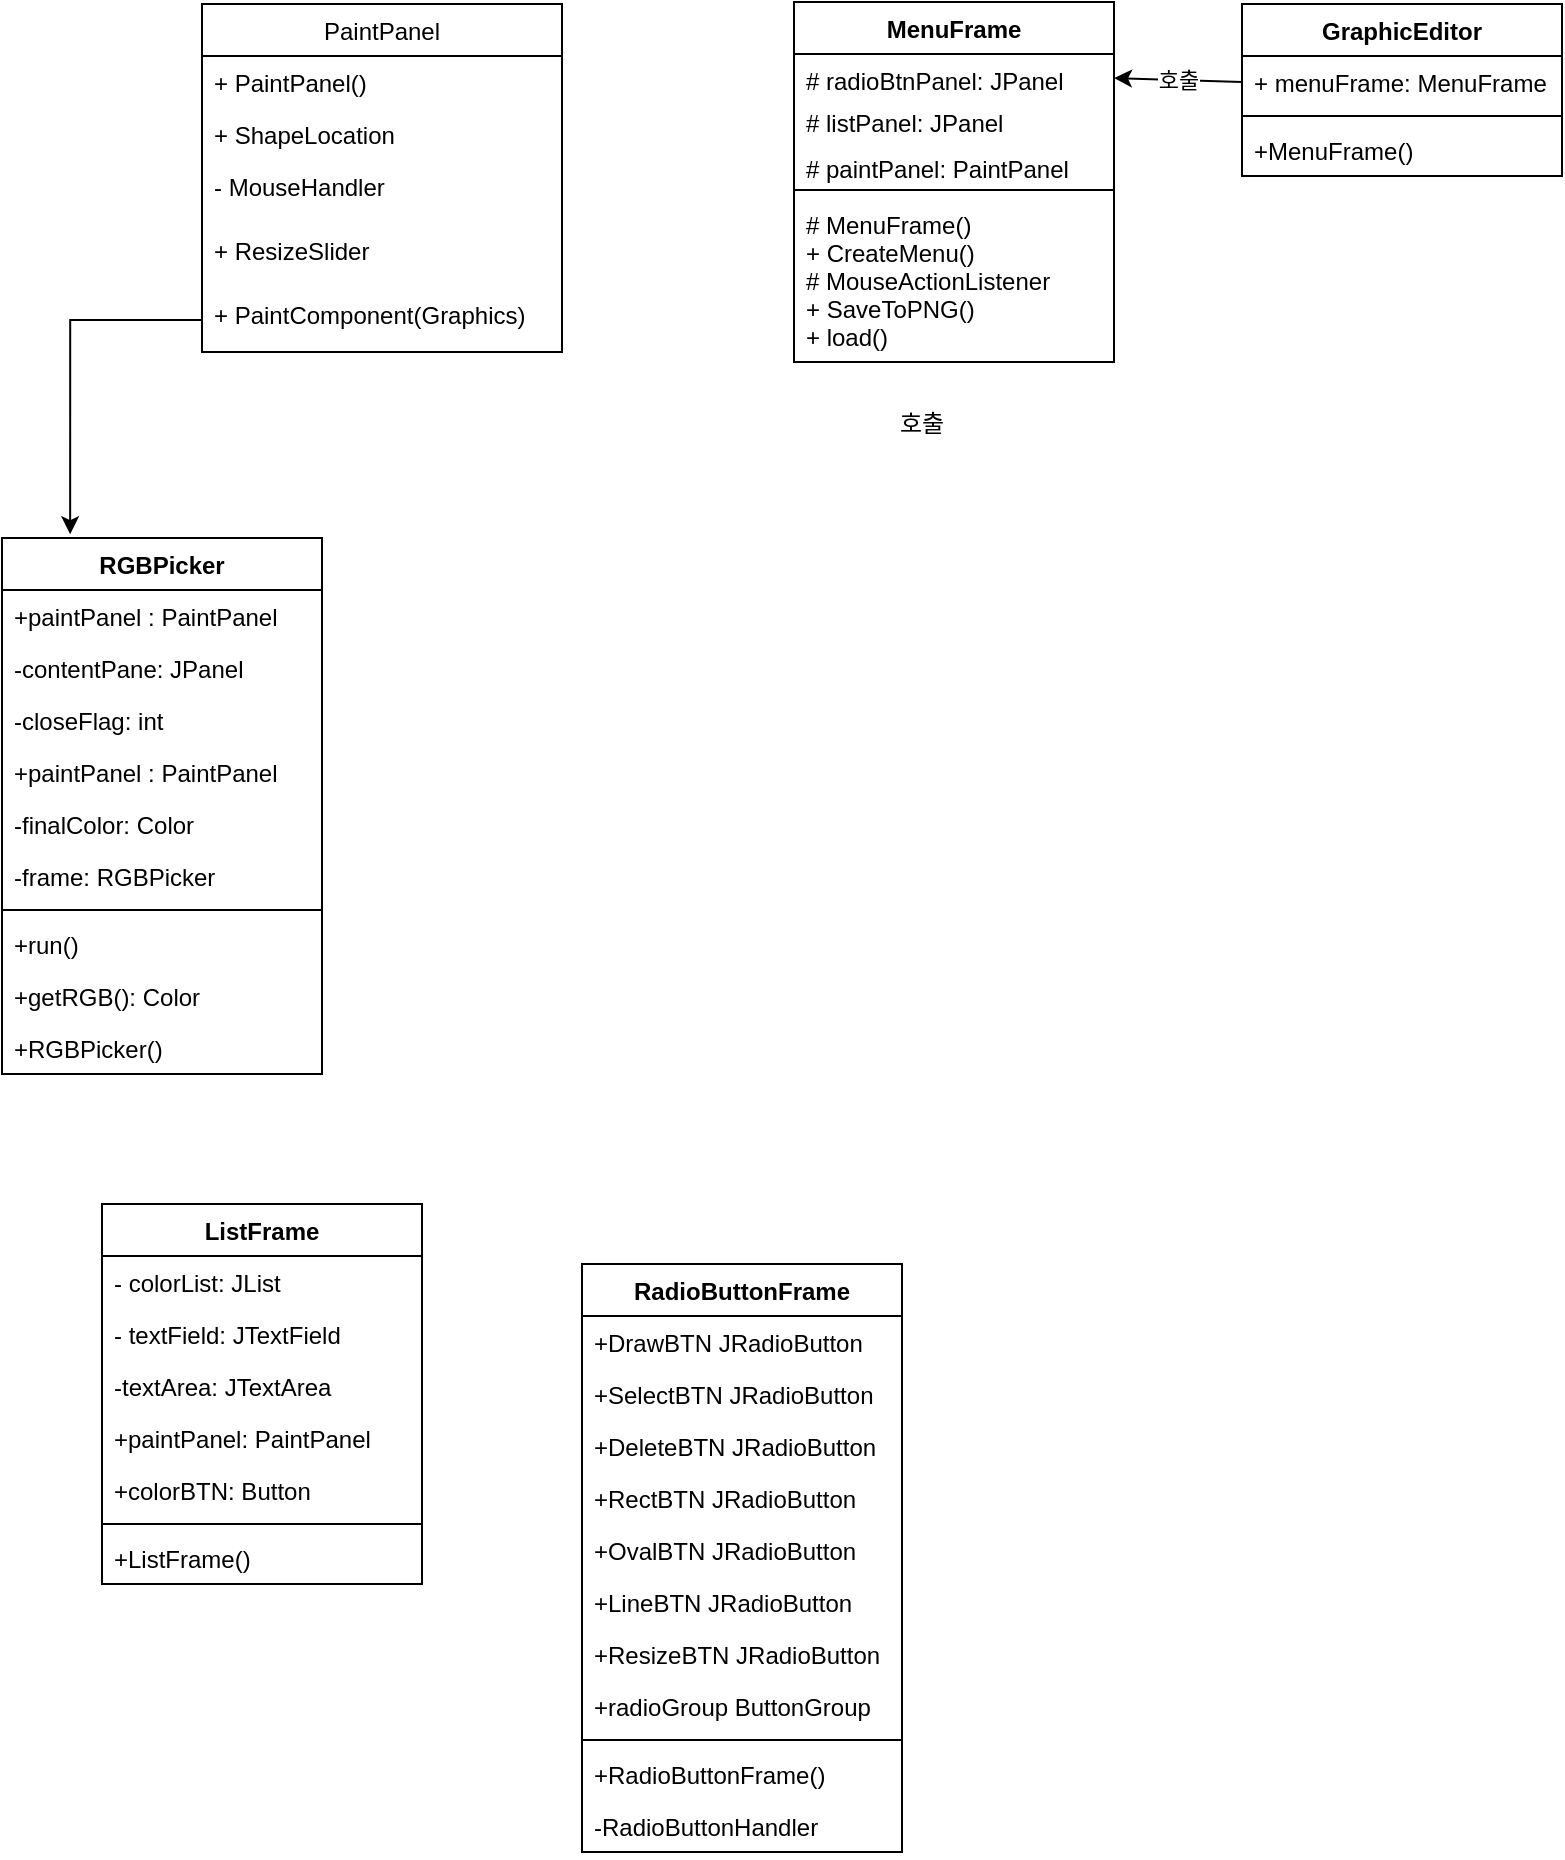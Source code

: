 <mxfile version="13.10.4" type="github">
  <diagram id="C5RBs43oDa-KdzZeNtuy" name="Page-1">
    <mxGraphModel dx="1422" dy="794" grid="1" gridSize="10" guides="1" tooltips="1" connect="1" arrows="1" fold="1" page="1" pageScale="1" pageWidth="827" pageHeight="1169" math="0" shadow="0">
      <root>
        <mxCell id="WIyWlLk6GJQsqaUBKTNV-0" />
        <mxCell id="WIyWlLk6GJQsqaUBKTNV-1" parent="WIyWlLk6GJQsqaUBKTNV-0" />
        <mxCell id="fJ5ydiE3M63_90b_oOJK-4" value="GraphicEditor" style="swimlane;fontStyle=1;align=center;verticalAlign=top;childLayout=stackLayout;horizontal=1;startSize=26;horizontalStack=0;resizeParent=1;resizeParentMax=0;resizeLast=0;collapsible=1;marginBottom=0;" vertex="1" parent="WIyWlLk6GJQsqaUBKTNV-1">
          <mxGeometry x="640" y="50" width="160" height="86" as="geometry" />
        </mxCell>
        <mxCell id="fJ5ydiE3M63_90b_oOJK-5" value="+ menuFrame: MenuFrame" style="text;strokeColor=none;fillColor=none;align=left;verticalAlign=top;spacingLeft=4;spacingRight=4;overflow=hidden;rotatable=0;points=[[0,0.5],[1,0.5]];portConstraint=eastwest;" vertex="1" parent="fJ5ydiE3M63_90b_oOJK-4">
          <mxGeometry y="26" width="160" height="26" as="geometry" />
        </mxCell>
        <mxCell id="fJ5ydiE3M63_90b_oOJK-6" value="" style="line;strokeWidth=1;fillColor=none;align=left;verticalAlign=middle;spacingTop=-1;spacingLeft=3;spacingRight=3;rotatable=0;labelPosition=right;points=[];portConstraint=eastwest;" vertex="1" parent="fJ5ydiE3M63_90b_oOJK-4">
          <mxGeometry y="52" width="160" height="8" as="geometry" />
        </mxCell>
        <mxCell id="fJ5ydiE3M63_90b_oOJK-7" value="+MenuFrame()" style="text;strokeColor=none;fillColor=none;align=left;verticalAlign=top;spacingLeft=4;spacingRight=4;overflow=hidden;rotatable=0;points=[[0,0.5],[1,0.5]];portConstraint=eastwest;" vertex="1" parent="fJ5ydiE3M63_90b_oOJK-4">
          <mxGeometry y="60" width="160" height="26" as="geometry" />
        </mxCell>
        <mxCell id="fJ5ydiE3M63_90b_oOJK-8" value="MenuFrame" style="swimlane;fontStyle=1;align=center;verticalAlign=top;childLayout=stackLayout;horizontal=1;startSize=26;horizontalStack=0;resizeParent=1;resizeParentMax=0;resizeLast=0;collapsible=1;marginBottom=0;" vertex="1" parent="WIyWlLk6GJQsqaUBKTNV-1">
          <mxGeometry x="416" y="49" width="160" height="180" as="geometry" />
        </mxCell>
        <mxCell id="fJ5ydiE3M63_90b_oOJK-9" value="# radioBtnPanel: JPanel" style="text;strokeColor=none;fillColor=none;align=left;verticalAlign=top;spacingLeft=4;spacingRight=4;overflow=hidden;rotatable=0;points=[[0,0.5],[1,0.5]];portConstraint=eastwest;" vertex="1" parent="fJ5ydiE3M63_90b_oOJK-8">
          <mxGeometry y="26" width="160" height="24" as="geometry" />
        </mxCell>
        <mxCell id="fJ5ydiE3M63_90b_oOJK-24" value="# listPanel: JPanel" style="text;strokeColor=none;fillColor=none;align=left;verticalAlign=middle;spacingLeft=4;spacingRight=4;overflow=hidden;rotatable=0;points=[[0,0.5],[1,0.5]];portConstraint=eastwest;" vertex="1" parent="fJ5ydiE3M63_90b_oOJK-8">
          <mxGeometry y="50" width="160" height="20" as="geometry" />
        </mxCell>
        <mxCell id="fJ5ydiE3M63_90b_oOJK-25" value="# paintPanel: PaintPanel" style="text;strokeColor=none;fillColor=none;align=left;verticalAlign=top;spacingLeft=4;spacingRight=4;overflow=hidden;rotatable=0;points=[[0,0.5],[1,0.5]];portConstraint=eastwest;" vertex="1" parent="fJ5ydiE3M63_90b_oOJK-8">
          <mxGeometry y="70" width="160" height="20" as="geometry" />
        </mxCell>
        <mxCell id="fJ5ydiE3M63_90b_oOJK-10" value="" style="line;strokeWidth=1;fillColor=none;align=left;verticalAlign=middle;spacingTop=-1;spacingLeft=3;spacingRight=3;rotatable=0;labelPosition=right;points=[];portConstraint=eastwest;" vertex="1" parent="fJ5ydiE3M63_90b_oOJK-8">
          <mxGeometry y="90" width="160" height="8" as="geometry" />
        </mxCell>
        <mxCell id="fJ5ydiE3M63_90b_oOJK-11" value="# MenuFrame()&#xa;+ CreateMenu()&#xa;# MouseActionListener&#xa;+ SaveToPNG()&#xa;+ load()&#xa;&#xa;" style="text;strokeColor=none;fillColor=none;align=left;verticalAlign=top;spacingLeft=4;spacingRight=4;overflow=hidden;rotatable=0;points=[[0,0.5],[1,0.5]];portConstraint=eastwest;" vertex="1" parent="fJ5ydiE3M63_90b_oOJK-8">
          <mxGeometry y="98" width="160" height="82" as="geometry" />
        </mxCell>
        <mxCell id="fJ5ydiE3M63_90b_oOJK-18" value="PaintPanel" style="swimlane;fontStyle=0;childLayout=stackLayout;horizontal=1;startSize=26;fillColor=none;horizontalStack=0;resizeParent=1;resizeParentMax=0;resizeLast=0;collapsible=1;marginBottom=0;" vertex="1" parent="WIyWlLk6GJQsqaUBKTNV-1">
          <mxGeometry x="120" y="50" width="180" height="174" as="geometry" />
        </mxCell>
        <mxCell id="fJ5ydiE3M63_90b_oOJK-19" value="+ PaintPanel()" style="text;strokeColor=none;fillColor=none;align=left;verticalAlign=top;spacingLeft=4;spacingRight=4;overflow=hidden;rotatable=0;points=[[0,0.5],[1,0.5]];portConstraint=eastwest;" vertex="1" parent="fJ5ydiE3M63_90b_oOJK-18">
          <mxGeometry y="26" width="180" height="26" as="geometry" />
        </mxCell>
        <mxCell id="fJ5ydiE3M63_90b_oOJK-20" value="+ ShapeLocation" style="text;strokeColor=none;fillColor=none;align=left;verticalAlign=top;spacingLeft=4;spacingRight=4;overflow=hidden;rotatable=0;points=[[0,0.5],[1,0.5]];portConstraint=eastwest;" vertex="1" parent="fJ5ydiE3M63_90b_oOJK-18">
          <mxGeometry y="52" width="180" height="26" as="geometry" />
        </mxCell>
        <mxCell id="fJ5ydiE3M63_90b_oOJK-21" value="- MouseHandler&#xa;&#xa;" style="text;strokeColor=none;fillColor=none;align=left;verticalAlign=top;spacingLeft=4;spacingRight=4;overflow=hidden;rotatable=0;points=[[0,0.5],[1,0.5]];portConstraint=eastwest;" vertex="1" parent="fJ5ydiE3M63_90b_oOJK-18">
          <mxGeometry y="78" width="180" height="32" as="geometry" />
        </mxCell>
        <mxCell id="fJ5ydiE3M63_90b_oOJK-23" value="+ ResizeSlider" style="text;strokeColor=none;fillColor=none;align=left;verticalAlign=top;spacingLeft=4;spacingRight=4;overflow=hidden;rotatable=0;points=[[0,0.5],[1,0.5]];portConstraint=eastwest;" vertex="1" parent="fJ5ydiE3M63_90b_oOJK-18">
          <mxGeometry y="110" width="180" height="32" as="geometry" />
        </mxCell>
        <mxCell id="fJ5ydiE3M63_90b_oOJK-26" value="+ PaintComponent(Graphics)" style="text;strokeColor=none;fillColor=none;align=left;verticalAlign=top;spacingLeft=4;spacingRight=4;overflow=hidden;rotatable=0;points=[[0,0.5],[1,0.5]];portConstraint=eastwest;" vertex="1" parent="fJ5ydiE3M63_90b_oOJK-18">
          <mxGeometry y="142" width="180" height="32" as="geometry" />
        </mxCell>
        <mxCell id="fJ5ydiE3M63_90b_oOJK-39" value="ListFrame" style="swimlane;fontStyle=1;align=center;verticalAlign=top;childLayout=stackLayout;horizontal=1;startSize=26;horizontalStack=0;resizeParent=1;resizeParentMax=0;resizeLast=0;collapsible=1;marginBottom=0;" vertex="1" parent="WIyWlLk6GJQsqaUBKTNV-1">
          <mxGeometry x="70" y="650" width="160" height="190" as="geometry" />
        </mxCell>
        <mxCell id="fJ5ydiE3M63_90b_oOJK-40" value="- colorList: JList" style="text;strokeColor=none;fillColor=none;align=left;verticalAlign=top;spacingLeft=4;spacingRight=4;overflow=hidden;rotatable=0;points=[[0,0.5],[1,0.5]];portConstraint=eastwest;" vertex="1" parent="fJ5ydiE3M63_90b_oOJK-39">
          <mxGeometry y="26" width="160" height="26" as="geometry" />
        </mxCell>
        <mxCell id="fJ5ydiE3M63_90b_oOJK-43" value="- textField: JTextField" style="text;strokeColor=none;fillColor=none;align=left;verticalAlign=top;spacingLeft=4;spacingRight=4;overflow=hidden;rotatable=0;points=[[0,0.5],[1,0.5]];portConstraint=eastwest;" vertex="1" parent="fJ5ydiE3M63_90b_oOJK-39">
          <mxGeometry y="52" width="160" height="26" as="geometry" />
        </mxCell>
        <mxCell id="fJ5ydiE3M63_90b_oOJK-44" value="-textArea: JTextArea" style="text;strokeColor=none;fillColor=none;align=left;verticalAlign=top;spacingLeft=4;spacingRight=4;overflow=hidden;rotatable=0;points=[[0,0.5],[1,0.5]];portConstraint=eastwest;" vertex="1" parent="fJ5ydiE3M63_90b_oOJK-39">
          <mxGeometry y="78" width="160" height="26" as="geometry" />
        </mxCell>
        <mxCell id="fJ5ydiE3M63_90b_oOJK-45" value="+paintPanel: PaintPanel" style="text;strokeColor=none;fillColor=none;align=left;verticalAlign=top;spacingLeft=4;spacingRight=4;overflow=hidden;rotatable=0;points=[[0,0.5],[1,0.5]];portConstraint=eastwest;" vertex="1" parent="fJ5ydiE3M63_90b_oOJK-39">
          <mxGeometry y="104" width="160" height="26" as="geometry" />
        </mxCell>
        <mxCell id="fJ5ydiE3M63_90b_oOJK-46" value="+colorBTN: Button" style="text;strokeColor=none;fillColor=none;align=left;verticalAlign=top;spacingLeft=4;spacingRight=4;overflow=hidden;rotatable=0;points=[[0,0.5],[1,0.5]];portConstraint=eastwest;" vertex="1" parent="fJ5ydiE3M63_90b_oOJK-39">
          <mxGeometry y="130" width="160" height="26" as="geometry" />
        </mxCell>
        <mxCell id="fJ5ydiE3M63_90b_oOJK-41" value="" style="line;strokeWidth=1;fillColor=none;align=left;verticalAlign=middle;spacingTop=-1;spacingLeft=3;spacingRight=3;rotatable=0;labelPosition=right;points=[];portConstraint=eastwest;" vertex="1" parent="fJ5ydiE3M63_90b_oOJK-39">
          <mxGeometry y="156" width="160" height="8" as="geometry" />
        </mxCell>
        <mxCell id="fJ5ydiE3M63_90b_oOJK-42" value="+ListFrame()" style="text;strokeColor=none;fillColor=none;align=left;verticalAlign=top;spacingLeft=4;spacingRight=4;overflow=hidden;rotatable=0;points=[[0,0.5],[1,0.5]];portConstraint=eastwest;" vertex="1" parent="fJ5ydiE3M63_90b_oOJK-39">
          <mxGeometry y="164" width="160" height="26" as="geometry" />
        </mxCell>
        <mxCell id="fJ5ydiE3M63_90b_oOJK-48" value="RGBPicker" style="swimlane;fontStyle=1;align=center;verticalAlign=top;childLayout=stackLayout;horizontal=1;startSize=26;horizontalStack=0;resizeParent=1;resizeParentMax=0;resizeLast=0;collapsible=1;marginBottom=0;" vertex="1" parent="WIyWlLk6GJQsqaUBKTNV-1">
          <mxGeometry x="20" y="317" width="160" height="268" as="geometry" />
        </mxCell>
        <mxCell id="fJ5ydiE3M63_90b_oOJK-49" value="+paintPanel : PaintPanel" style="text;strokeColor=none;fillColor=none;align=left;verticalAlign=top;spacingLeft=4;spacingRight=4;overflow=hidden;rotatable=0;points=[[0,0.5],[1,0.5]];portConstraint=eastwest;" vertex="1" parent="fJ5ydiE3M63_90b_oOJK-48">
          <mxGeometry y="26" width="160" height="26" as="geometry" />
        </mxCell>
        <mxCell id="fJ5ydiE3M63_90b_oOJK-79" value="-contentPane: JPanel" style="text;strokeColor=none;fillColor=none;align=left;verticalAlign=top;spacingLeft=4;spacingRight=4;overflow=hidden;rotatable=0;points=[[0,0.5],[1,0.5]];portConstraint=eastwest;" vertex="1" parent="fJ5ydiE3M63_90b_oOJK-48">
          <mxGeometry y="52" width="160" height="26" as="geometry" />
        </mxCell>
        <mxCell id="fJ5ydiE3M63_90b_oOJK-80" value="-closeFlag: int" style="text;strokeColor=none;fillColor=none;align=left;verticalAlign=top;spacingLeft=4;spacingRight=4;overflow=hidden;rotatable=0;points=[[0,0.5],[1,0.5]];portConstraint=eastwest;" vertex="1" parent="fJ5ydiE3M63_90b_oOJK-48">
          <mxGeometry y="78" width="160" height="26" as="geometry" />
        </mxCell>
        <mxCell id="fJ5ydiE3M63_90b_oOJK-81" value="+paintPanel : PaintPanel" style="text;strokeColor=none;fillColor=none;align=left;verticalAlign=top;spacingLeft=4;spacingRight=4;overflow=hidden;rotatable=0;points=[[0,0.5],[1,0.5]];portConstraint=eastwest;" vertex="1" parent="fJ5ydiE3M63_90b_oOJK-48">
          <mxGeometry y="104" width="160" height="26" as="geometry" />
        </mxCell>
        <mxCell id="fJ5ydiE3M63_90b_oOJK-82" value="-finalColor: Color" style="text;strokeColor=none;fillColor=none;align=left;verticalAlign=top;spacingLeft=4;spacingRight=4;overflow=hidden;rotatable=0;points=[[0,0.5],[1,0.5]];portConstraint=eastwest;" vertex="1" parent="fJ5ydiE3M63_90b_oOJK-48">
          <mxGeometry y="130" width="160" height="26" as="geometry" />
        </mxCell>
        <mxCell id="fJ5ydiE3M63_90b_oOJK-83" value="-frame: RGBPicker" style="text;strokeColor=none;fillColor=none;align=left;verticalAlign=top;spacingLeft=4;spacingRight=4;overflow=hidden;rotatable=0;points=[[0,0.5],[1,0.5]];portConstraint=eastwest;" vertex="1" parent="fJ5ydiE3M63_90b_oOJK-48">
          <mxGeometry y="156" width="160" height="26" as="geometry" />
        </mxCell>
        <mxCell id="fJ5ydiE3M63_90b_oOJK-50" value="" style="line;strokeWidth=1;fillColor=none;align=left;verticalAlign=middle;spacingTop=-1;spacingLeft=3;spacingRight=3;rotatable=0;labelPosition=right;points=[];portConstraint=eastwest;" vertex="1" parent="fJ5ydiE3M63_90b_oOJK-48">
          <mxGeometry y="182" width="160" height="8" as="geometry" />
        </mxCell>
        <mxCell id="fJ5ydiE3M63_90b_oOJK-51" value="+run()" style="text;strokeColor=none;fillColor=none;align=left;verticalAlign=top;spacingLeft=4;spacingRight=4;overflow=hidden;rotatable=0;points=[[0,0.5],[1,0.5]];portConstraint=eastwest;" vertex="1" parent="fJ5ydiE3M63_90b_oOJK-48">
          <mxGeometry y="190" width="160" height="26" as="geometry" />
        </mxCell>
        <mxCell id="fJ5ydiE3M63_90b_oOJK-84" value="+getRGB(): Color" style="text;strokeColor=none;fillColor=none;align=left;verticalAlign=top;spacingLeft=4;spacingRight=4;overflow=hidden;rotatable=0;points=[[0,0.5],[1,0.5]];portConstraint=eastwest;" vertex="1" parent="fJ5ydiE3M63_90b_oOJK-48">
          <mxGeometry y="216" width="160" height="26" as="geometry" />
        </mxCell>
        <mxCell id="fJ5ydiE3M63_90b_oOJK-85" value="+RGBPicker()" style="text;strokeColor=none;fillColor=none;align=left;verticalAlign=top;spacingLeft=4;spacingRight=4;overflow=hidden;rotatable=0;points=[[0,0.5],[1,0.5]];portConstraint=eastwest;" vertex="1" parent="fJ5ydiE3M63_90b_oOJK-48">
          <mxGeometry y="242" width="160" height="26" as="geometry" />
        </mxCell>
        <mxCell id="fJ5ydiE3M63_90b_oOJK-52" value="RadioButtonFrame" style="swimlane;fontStyle=1;align=center;verticalAlign=top;childLayout=stackLayout;horizontal=1;startSize=26;horizontalStack=0;resizeParent=1;resizeParentMax=0;resizeLast=0;collapsible=1;marginBottom=0;" vertex="1" parent="WIyWlLk6GJQsqaUBKTNV-1">
          <mxGeometry x="310" y="680" width="160" height="294" as="geometry" />
        </mxCell>
        <mxCell id="fJ5ydiE3M63_90b_oOJK-70" value="+DrawBTN JRadioButton" style="text;strokeColor=none;fillColor=none;align=left;verticalAlign=top;spacingLeft=4;spacingRight=4;overflow=hidden;rotatable=0;points=[[0,0.5],[1,0.5]];portConstraint=eastwest;" vertex="1" parent="fJ5ydiE3M63_90b_oOJK-52">
          <mxGeometry y="26" width="160" height="26" as="geometry" />
        </mxCell>
        <mxCell id="fJ5ydiE3M63_90b_oOJK-53" value="+SelectBTN JRadioButton" style="text;strokeColor=none;fillColor=none;align=left;verticalAlign=top;spacingLeft=4;spacingRight=4;overflow=hidden;rotatable=0;points=[[0,0.5],[1,0.5]];portConstraint=eastwest;" vertex="1" parent="fJ5ydiE3M63_90b_oOJK-52">
          <mxGeometry y="52" width="160" height="26" as="geometry" />
        </mxCell>
        <mxCell id="fJ5ydiE3M63_90b_oOJK-71" value="+DeleteBTN JRadioButton" style="text;strokeColor=none;fillColor=none;align=left;verticalAlign=top;spacingLeft=4;spacingRight=4;overflow=hidden;rotatable=0;points=[[0,0.5],[1,0.5]];portConstraint=eastwest;" vertex="1" parent="fJ5ydiE3M63_90b_oOJK-52">
          <mxGeometry y="78" width="160" height="26" as="geometry" />
        </mxCell>
        <mxCell id="fJ5ydiE3M63_90b_oOJK-72" value="+RectBTN JRadioButton" style="text;strokeColor=none;fillColor=none;align=left;verticalAlign=top;spacingLeft=4;spacingRight=4;overflow=hidden;rotatable=0;points=[[0,0.5],[1,0.5]];portConstraint=eastwest;" vertex="1" parent="fJ5ydiE3M63_90b_oOJK-52">
          <mxGeometry y="104" width="160" height="26" as="geometry" />
        </mxCell>
        <mxCell id="fJ5ydiE3M63_90b_oOJK-73" value="+OvalBTN JRadioButton" style="text;strokeColor=none;fillColor=none;align=left;verticalAlign=top;spacingLeft=4;spacingRight=4;overflow=hidden;rotatable=0;points=[[0,0.5],[1,0.5]];portConstraint=eastwest;" vertex="1" parent="fJ5ydiE3M63_90b_oOJK-52">
          <mxGeometry y="130" width="160" height="26" as="geometry" />
        </mxCell>
        <mxCell id="fJ5ydiE3M63_90b_oOJK-74" value="+LineBTN JRadioButton" style="text;strokeColor=none;fillColor=none;align=left;verticalAlign=top;spacingLeft=4;spacingRight=4;overflow=hidden;rotatable=0;points=[[0,0.5],[1,0.5]];portConstraint=eastwest;" vertex="1" parent="fJ5ydiE3M63_90b_oOJK-52">
          <mxGeometry y="156" width="160" height="26" as="geometry" />
        </mxCell>
        <mxCell id="fJ5ydiE3M63_90b_oOJK-75" value="+ResizeBTN JRadioButton" style="text;strokeColor=none;fillColor=none;align=left;verticalAlign=top;spacingLeft=4;spacingRight=4;overflow=hidden;rotatable=0;points=[[0,0.5],[1,0.5]];portConstraint=eastwest;" vertex="1" parent="fJ5ydiE3M63_90b_oOJK-52">
          <mxGeometry y="182" width="160" height="26" as="geometry" />
        </mxCell>
        <mxCell id="fJ5ydiE3M63_90b_oOJK-76" value="+radioGroup ButtonGroup" style="text;strokeColor=none;fillColor=none;align=left;verticalAlign=top;spacingLeft=4;spacingRight=4;overflow=hidden;rotatable=0;points=[[0,0.5],[1,0.5]];portConstraint=eastwest;" vertex="1" parent="fJ5ydiE3M63_90b_oOJK-52">
          <mxGeometry y="208" width="160" height="26" as="geometry" />
        </mxCell>
        <mxCell id="fJ5ydiE3M63_90b_oOJK-54" value="" style="line;strokeWidth=1;fillColor=none;align=left;verticalAlign=middle;spacingTop=-1;spacingLeft=3;spacingRight=3;rotatable=0;labelPosition=right;points=[];portConstraint=eastwest;" vertex="1" parent="fJ5ydiE3M63_90b_oOJK-52">
          <mxGeometry y="234" width="160" height="8" as="geometry" />
        </mxCell>
        <mxCell id="fJ5ydiE3M63_90b_oOJK-55" value="+RadioButtonFrame()" style="text;strokeColor=none;fillColor=none;align=left;verticalAlign=top;spacingLeft=4;spacingRight=4;overflow=hidden;rotatable=0;points=[[0,0.5],[1,0.5]];portConstraint=eastwest;" vertex="1" parent="fJ5ydiE3M63_90b_oOJK-52">
          <mxGeometry y="242" width="160" height="26" as="geometry" />
        </mxCell>
        <mxCell id="fJ5ydiE3M63_90b_oOJK-78" value="-RadioButtonHandler" style="text;strokeColor=none;fillColor=none;align=left;verticalAlign=top;spacingLeft=4;spacingRight=4;overflow=hidden;rotatable=0;points=[[0,0.5],[1,0.5]];portConstraint=eastwest;" vertex="1" parent="fJ5ydiE3M63_90b_oOJK-52">
          <mxGeometry y="268" width="160" height="26" as="geometry" />
        </mxCell>
        <mxCell id="fJ5ydiE3M63_90b_oOJK-68" value="" style="endArrow=classic;html=1;exitX=0;exitY=0.5;exitDx=0;exitDy=0;entryX=1;entryY=0.5;entryDx=0;entryDy=0;" edge="1" parent="WIyWlLk6GJQsqaUBKTNV-1" source="fJ5ydiE3M63_90b_oOJK-5" target="fJ5ydiE3M63_90b_oOJK-9">
          <mxGeometry relative="1" as="geometry">
            <mxPoint x="360" y="290" as="sourcePoint" />
            <mxPoint x="460" y="290" as="targetPoint" />
          </mxGeometry>
        </mxCell>
        <mxCell id="fJ5ydiE3M63_90b_oOJK-69" value="호출" style="edgeLabel;resizable=0;html=1;align=center;verticalAlign=middle;" connectable="0" vertex="1" parent="fJ5ydiE3M63_90b_oOJK-68">
          <mxGeometry relative="1" as="geometry" />
        </mxCell>
        <mxCell id="fJ5ydiE3M63_90b_oOJK-87" value="호출" style="text;html=1;strokeColor=none;fillColor=none;align=center;verticalAlign=middle;whiteSpace=wrap;rounded=0;" vertex="1" parent="WIyWlLk6GJQsqaUBKTNV-1">
          <mxGeometry x="460" y="250" width="40" height="20" as="geometry" />
        </mxCell>
        <mxCell id="fJ5ydiE3M63_90b_oOJK-88" style="edgeStyle=orthogonalEdgeStyle;rounded=0;orthogonalLoop=1;jettySize=auto;html=1;entryX=0.213;entryY=-0.007;entryDx=0;entryDy=0;entryPerimeter=0;" edge="1" parent="WIyWlLk6GJQsqaUBKTNV-1" source="fJ5ydiE3M63_90b_oOJK-26" target="fJ5ydiE3M63_90b_oOJK-48">
          <mxGeometry relative="1" as="geometry" />
        </mxCell>
      </root>
    </mxGraphModel>
  </diagram>
</mxfile>
